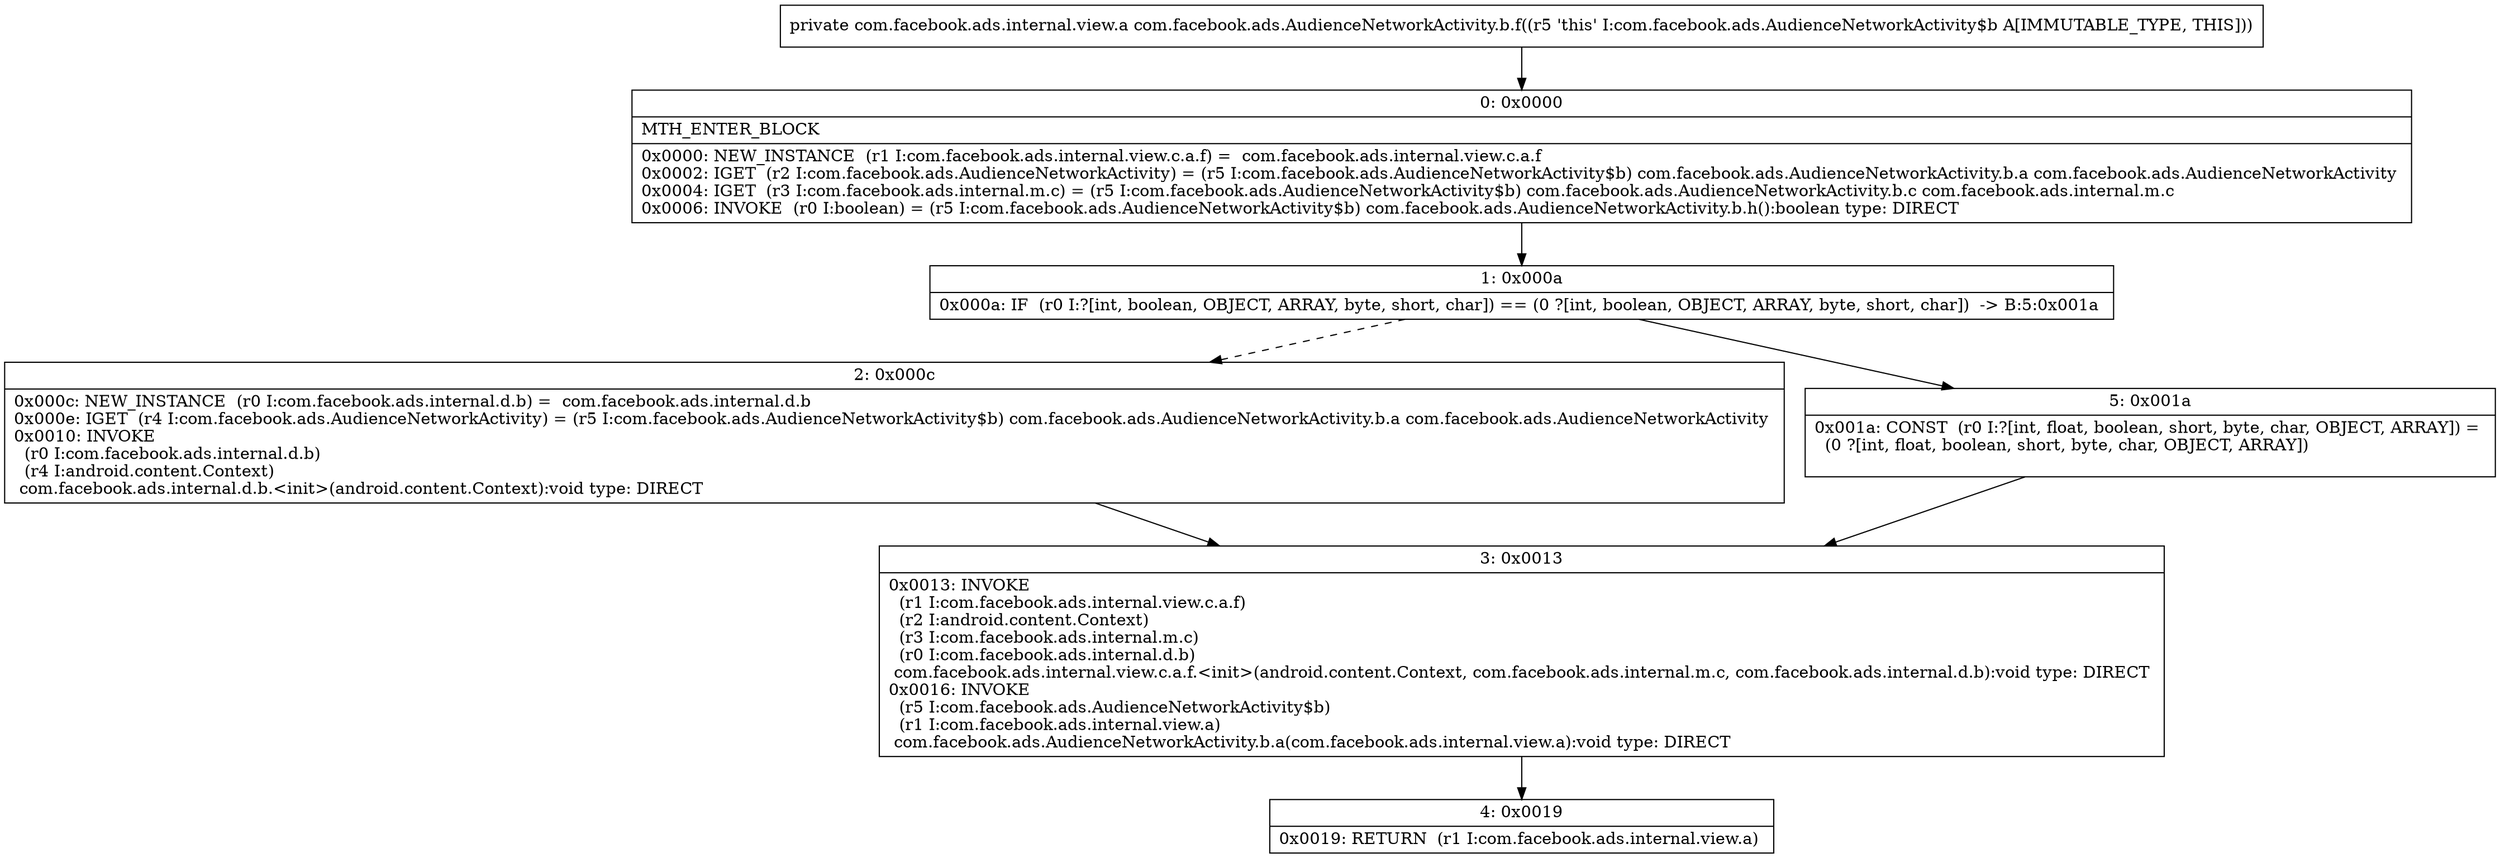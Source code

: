 digraph "CFG forcom.facebook.ads.AudienceNetworkActivity.b.f()Lcom\/facebook\/ads\/internal\/view\/a;" {
Node_0 [shape=record,label="{0\:\ 0x0000|MTH_ENTER_BLOCK\l|0x0000: NEW_INSTANCE  (r1 I:com.facebook.ads.internal.view.c.a.f) =  com.facebook.ads.internal.view.c.a.f \l0x0002: IGET  (r2 I:com.facebook.ads.AudienceNetworkActivity) = (r5 I:com.facebook.ads.AudienceNetworkActivity$b) com.facebook.ads.AudienceNetworkActivity.b.a com.facebook.ads.AudienceNetworkActivity \l0x0004: IGET  (r3 I:com.facebook.ads.internal.m.c) = (r5 I:com.facebook.ads.AudienceNetworkActivity$b) com.facebook.ads.AudienceNetworkActivity.b.c com.facebook.ads.internal.m.c \l0x0006: INVOKE  (r0 I:boolean) = (r5 I:com.facebook.ads.AudienceNetworkActivity$b) com.facebook.ads.AudienceNetworkActivity.b.h():boolean type: DIRECT \l}"];
Node_1 [shape=record,label="{1\:\ 0x000a|0x000a: IF  (r0 I:?[int, boolean, OBJECT, ARRAY, byte, short, char]) == (0 ?[int, boolean, OBJECT, ARRAY, byte, short, char])  \-\> B:5:0x001a \l}"];
Node_2 [shape=record,label="{2\:\ 0x000c|0x000c: NEW_INSTANCE  (r0 I:com.facebook.ads.internal.d.b) =  com.facebook.ads.internal.d.b \l0x000e: IGET  (r4 I:com.facebook.ads.AudienceNetworkActivity) = (r5 I:com.facebook.ads.AudienceNetworkActivity$b) com.facebook.ads.AudienceNetworkActivity.b.a com.facebook.ads.AudienceNetworkActivity \l0x0010: INVOKE  \l  (r0 I:com.facebook.ads.internal.d.b)\l  (r4 I:android.content.Context)\l com.facebook.ads.internal.d.b.\<init\>(android.content.Context):void type: DIRECT \l}"];
Node_3 [shape=record,label="{3\:\ 0x0013|0x0013: INVOKE  \l  (r1 I:com.facebook.ads.internal.view.c.a.f)\l  (r2 I:android.content.Context)\l  (r3 I:com.facebook.ads.internal.m.c)\l  (r0 I:com.facebook.ads.internal.d.b)\l com.facebook.ads.internal.view.c.a.f.\<init\>(android.content.Context, com.facebook.ads.internal.m.c, com.facebook.ads.internal.d.b):void type: DIRECT \l0x0016: INVOKE  \l  (r5 I:com.facebook.ads.AudienceNetworkActivity$b)\l  (r1 I:com.facebook.ads.internal.view.a)\l com.facebook.ads.AudienceNetworkActivity.b.a(com.facebook.ads.internal.view.a):void type: DIRECT \l}"];
Node_4 [shape=record,label="{4\:\ 0x0019|0x0019: RETURN  (r1 I:com.facebook.ads.internal.view.a) \l}"];
Node_5 [shape=record,label="{5\:\ 0x001a|0x001a: CONST  (r0 I:?[int, float, boolean, short, byte, char, OBJECT, ARRAY]) = \l  (0 ?[int, float, boolean, short, byte, char, OBJECT, ARRAY])\l \l}"];
MethodNode[shape=record,label="{private com.facebook.ads.internal.view.a com.facebook.ads.AudienceNetworkActivity.b.f((r5 'this' I:com.facebook.ads.AudienceNetworkActivity$b A[IMMUTABLE_TYPE, THIS])) }"];
MethodNode -> Node_0;
Node_0 -> Node_1;
Node_1 -> Node_2[style=dashed];
Node_1 -> Node_5;
Node_2 -> Node_3;
Node_3 -> Node_4;
Node_5 -> Node_3;
}

